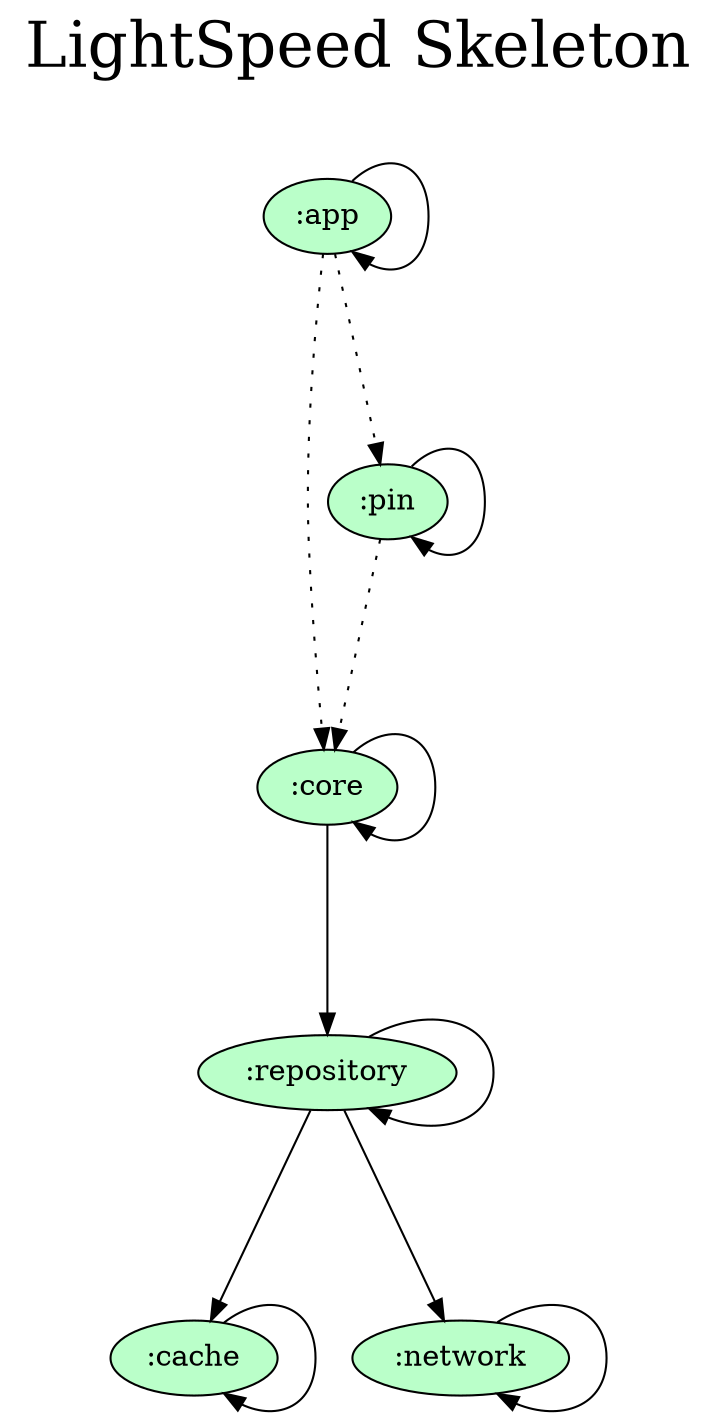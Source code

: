 digraph {
  graph [label="LightSpeed Skeleton\n ",labelloc=t,fontsize=30,ranksep=1.4];
  node [style=filled, fillcolor="#bbbbbb"];
  rankdir=TB;

  # Projects

  ":app" [fillcolor="#baffc9"];
  ":cache" [fillcolor="#baffc9"];
  ":core" [fillcolor="#baffc9"];
  ":network" [fillcolor="#baffc9"];
  ":pin" [fillcolor="#baffc9"];
  ":repository" [fillcolor="#baffc9"];

  {rank = same;}

  # Dependencies

  ":app" -> ":app"
  ":app" -> ":core" [style=dotted]
  ":app" -> ":pin" [style=dotted]
  ":cache" -> ":cache"
  ":core" -> ":repository"
  ":core" -> ":core"
  ":network" -> ":network"
  ":pin" -> ":pin"
  ":pin" -> ":core" [style=dotted]
  ":repository" -> ":network"
  ":repository" -> ":cache"
  ":repository" -> ":repository"
}
